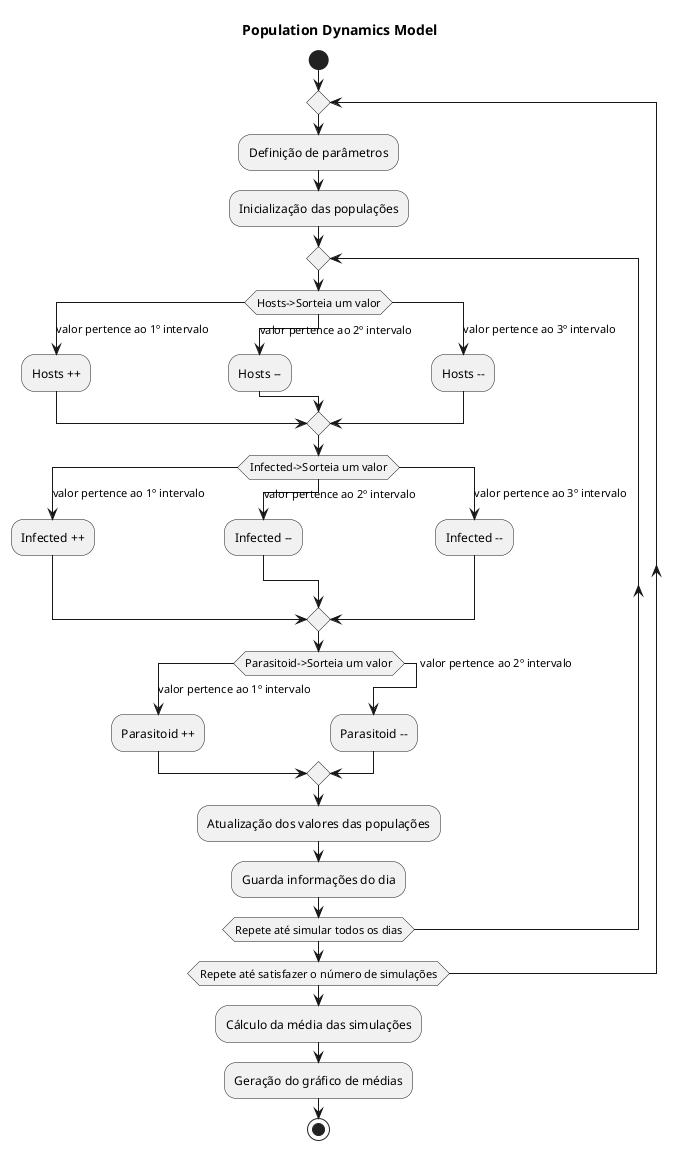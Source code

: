 @startuml

title Population Dynamics Model

start
repeat
    :Definição de parâmetros;
    :Inicialização das populações;
    repeat
    
    Switch (Hosts->Sorteia um valor)
    case(valor pertence ao 1º intervalo)
        :Hosts ++;
    case (valor pertence ao 2º intervalo)
        :Hosts --;
    case (valor pertence ao 3º intervalo)
        :Hosts --;
    endswitch

    Switch (Infected->Sorteia um valor)
    case (valor pertence ao 1º intervalo)
        :Infected ++;
    case (valor pertence ao 2º intervalo)
        :Infected --;
    case (valor pertence ao 3º intervalo)
        :Infected --;
    endswitch

    Switch (Parasitoid->Sorteia um valor)
    case (valor pertence ao 1º intervalo)
        :Parasitoid ++;
    case (valor pertence ao 2º intervalo)
        :Parasitoid --;
    endswitch

    :Atualização dos valores das populações;
    :Guarda informações do dia;
    repeat while (Repete até simular todos os dias)
repeat while (Repete até satisfazer o número de simulações)

:Cálculo da média das simulações;
:Geração do gráfico de médias;
stop

@enduml